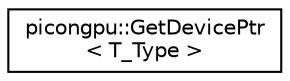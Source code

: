digraph "Graphical Class Hierarchy"
{
 // LATEX_PDF_SIZE
  edge [fontname="Helvetica",fontsize="10",labelfontname="Helvetica",labelfontsize="10"];
  node [fontname="Helvetica",fontsize="10",shape=record];
  rankdir="LR";
  Node0 [label="picongpu::GetDevicePtr\l\< T_Type \>",height=0.2,width=0.4,color="black", fillcolor="white", style="filled",URL="$structpicongpu_1_1_get_device_ptr.html",tooltip=" "];
}

